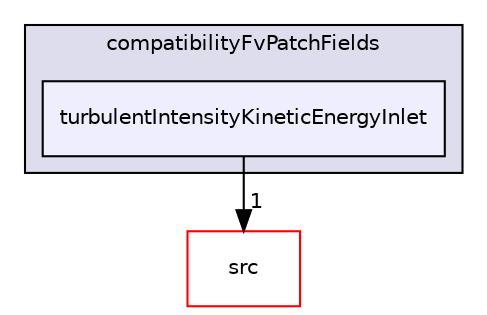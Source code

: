 digraph "applications/utilities/postProcessing/turbulence/R/compatibilityFvPatchFields/turbulentIntensityKineticEnergyInlet" {
  bgcolor=transparent;
  compound=true
  node [ fontsize="10", fontname="Helvetica"];
  edge [ labelfontsize="10", labelfontname="Helvetica"];
  subgraph clusterdir_8c489683de4c08b1762d5dcb5154163d {
    graph [ bgcolor="#ddddee", pencolor="black", label="compatibilityFvPatchFields" fontname="Helvetica", fontsize="10", URL="dir_8c489683de4c08b1762d5dcb5154163d.html"]
  dir_d7f2848b0c621716765b1f74cc8991c9 [shape=box, label="turbulentIntensityKineticEnergyInlet", style="filled", fillcolor="#eeeeff", pencolor="black", URL="dir_d7f2848b0c621716765b1f74cc8991c9.html"];
  }
  dir_68267d1309a1af8e8297ef4c3efbcdba [shape=box label="src" color="red" URL="dir_68267d1309a1af8e8297ef4c3efbcdba.html"];
  dir_d7f2848b0c621716765b1f74cc8991c9->dir_68267d1309a1af8e8297ef4c3efbcdba [headlabel="1", labeldistance=1.5 headhref="dir_000677_000736.html"];
}
